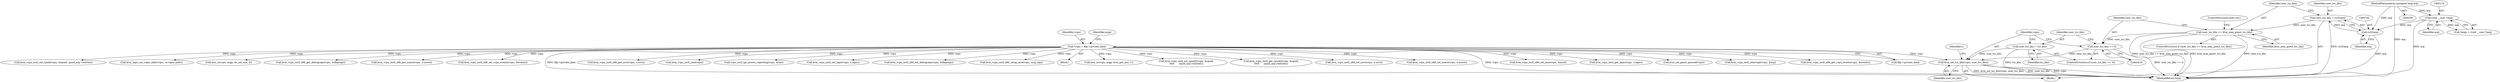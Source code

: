digraph "0_linux_fda4e2e85589191b123d31cdc21fd33ee70f50fd_3@pointer" {
"1000758" [label="(Call,kvm_set_tsc_khz(vcpu, user_tsc_khz))"];
"1000106" [label="(Call,*vcpu = filp->private_data)"];
"1000752" [label="(Call,user_tsc_khz == 0)"];
"1000747" [label="(Call,user_tsc_khz >= kvm_max_guest_tsc_khz)"];
"1000741" [label="(Call,user_tsc_khz = (u32)arg)"];
"1000743" [label="(Call,(u32)arg)"];
"1000114" [label="(Call,(void __user *)arg)"];
"1000103" [label="(MethodParameterIn,unsigned long arg)"];
"1000755" [label="(Call,user_tsc_khz = tsc_khz)"];
"1000755" [label="(Call,user_tsc_khz = tsc_khz)"];
"1000655" [label="(Call,kvm_vcpu_ioctl_x86_set_xsave(vcpu, u.xsave))"];
"1000754" [label="(Literal,0)"];
"1000760" [label="(Identifier,user_tsc_khz)"];
"1000493" [label="(Call,kvm_vcpu_ioctl_x86_set_mce(vcpu, &mce))"];
"1000751" [label="(ControlStructure,if (user_tsc_khz == 0))"];
"1000741" [label="(Call,user_tsc_khz = (u32)arg)"];
"1000759" [label="(Identifier,vcpu)"];
"1000161" [label="(Call,kvm_vcpu_ioctl_get_lapic(vcpu, u.lapic))"];
"1000779" [label="(Call,kvm_set_guest_paused(vcpu))"];
"1000756" [label="(Identifier,user_tsc_khz)"];
"1000246" [label="(Call,kvm_vcpu_ioctl_interrupt(vcpu, &irq))"];
"1000746" [label="(ControlStructure,if (user_tsc_khz >= kvm_max_guest_tsc_khz))"];
"1000758" [label="(Call,kvm_set_tsc_khz(vcpu, user_tsc_khz))"];
"1000750" [label="(ControlStructure,goto out;)"];
"1000107" [label="(Identifier,vcpu)"];
"1000112" [label="(Call,*argp = (void __user *)arg)"];
"1000752" [label="(Call,user_tsc_khz == 0)"];
"1000501" [label="(Call,kvm_vcpu_ioctl_x86_get_vcpu_events(vcpu, &events))"];
"1000108" [label="(Call,filp->private_data)"];
"1000748" [label="(Identifier,user_tsc_khz)"];
"1000113" [label="(Identifier,argp)"];
"1000279" [label="(Call,kvm_vcpu_ioctl_set_cpuid(vcpu, &cpuid, cpuid_arg->entries))"];
"1000449" [label="(Call,kvm_lapic_set_vapic_addr(vcpu, va.vapic_addr))"];
"1000743" [label="(Call,(u32)arg)"];
"1000375" [label="(Call,msr_io(vcpu, argp, do_set_msr, 0))"];
"1000546" [label="(Call,kvm_vcpu_ioctl_x86_get_debugregs(vcpu, &dbgregs))"];
"1000608" [label="(Call,kvm_vcpu_ioctl_x86_get_xsave(vcpu, u.xsave))"];
"1000538" [label="(Call,kvm_vcpu_ioctl_x86_set_vcpu_events(vcpu, &events))"];
"1000747" [label="(Call,user_tsc_khz >= kvm_max_guest_tsc_khz)"];
"1000749" [label="(Identifier,kvm_max_guest_tsc_khz)"];
"1000681" [label="(Call,kvm_vcpu_ioctl_x86_get_xcrs(vcpu, u.xcrs))"];
"1000742" [label="(Identifier,user_tsc_khz)"];
"1000757" [label="(Identifier,tsc_khz)"];
"1000106" [label="(Call,*vcpu = filp->private_data)"];
"1000114" [label="(Call,(void __user *)arg)"];
"1000735" [label="(Block,)"];
"1000753" [label="(Identifier,user_tsc_khz)"];
"1000255" [label="(Call,kvm_vcpu_ioctl_nmi(vcpu))"];
"1000398" [label="(Call,vcpu_ioctl_tpr_access_reporting(vcpu, &tac))"];
"1000103" [label="(MethodParameterIn,unsigned long arg)"];
"1000223" [label="(Call,kvm_vcpu_ioctl_set_lapic(vcpu, u.lapic))"];
"1000583" [label="(Call,kvm_vcpu_ioctl_x86_set_debugregs(vcpu, &dbgregs))"];
"1000116" [label="(Identifier,arg)"];
"1000794" [label="(MethodReturn,long)"];
"1000472" [label="(Call,kvm_vcpu_ioctl_x86_setup_mce(vcpu, mcg_cap))"];
"1000104" [label="(Block,)"];
"1000745" [label="(Identifier,arg)"];
"1000366" [label="(Call,msr_io(vcpu, argp, kvm_get_msr, 1))"];
"1000308" [label="(Call,kvm_vcpu_ioctl_set_cpuid2(vcpu, &cpuid,\n\t\t\t\t\t      cpuid_arg->entries))"];
"1000337" [label="(Call,kvm_vcpu_ioctl_get_cpuid2(vcpu, &cpuid,\n\t\t\t\t\t      cpuid_arg->entries))"];
"1000762" [label="(Identifier,r)"];
"1000728" [label="(Call,kvm_vcpu_ioctl_x86_set_xcrs(vcpu, u.xcrs))"];
"1000758" -> "1000735"  [label="AST: "];
"1000758" -> "1000760"  [label="CFG: "];
"1000759" -> "1000758"  [label="AST: "];
"1000760" -> "1000758"  [label="AST: "];
"1000762" -> "1000758"  [label="CFG: "];
"1000758" -> "1000794"  [label="DDG: kvm_set_tsc_khz(vcpu, user_tsc_khz)"];
"1000758" -> "1000794"  [label="DDG: user_tsc_khz"];
"1000758" -> "1000794"  [label="DDG: vcpu"];
"1000106" -> "1000758"  [label="DDG: vcpu"];
"1000752" -> "1000758"  [label="DDG: user_tsc_khz"];
"1000755" -> "1000758"  [label="DDG: user_tsc_khz"];
"1000106" -> "1000104"  [label="AST: "];
"1000106" -> "1000108"  [label="CFG: "];
"1000107" -> "1000106"  [label="AST: "];
"1000108" -> "1000106"  [label="AST: "];
"1000113" -> "1000106"  [label="CFG: "];
"1000106" -> "1000794"  [label="DDG: filp->private_data"];
"1000106" -> "1000794"  [label="DDG: vcpu"];
"1000106" -> "1000161"  [label="DDG: vcpu"];
"1000106" -> "1000223"  [label="DDG: vcpu"];
"1000106" -> "1000246"  [label="DDG: vcpu"];
"1000106" -> "1000255"  [label="DDG: vcpu"];
"1000106" -> "1000279"  [label="DDG: vcpu"];
"1000106" -> "1000308"  [label="DDG: vcpu"];
"1000106" -> "1000337"  [label="DDG: vcpu"];
"1000106" -> "1000366"  [label="DDG: vcpu"];
"1000106" -> "1000375"  [label="DDG: vcpu"];
"1000106" -> "1000398"  [label="DDG: vcpu"];
"1000106" -> "1000449"  [label="DDG: vcpu"];
"1000106" -> "1000472"  [label="DDG: vcpu"];
"1000106" -> "1000493"  [label="DDG: vcpu"];
"1000106" -> "1000501"  [label="DDG: vcpu"];
"1000106" -> "1000538"  [label="DDG: vcpu"];
"1000106" -> "1000546"  [label="DDG: vcpu"];
"1000106" -> "1000583"  [label="DDG: vcpu"];
"1000106" -> "1000608"  [label="DDG: vcpu"];
"1000106" -> "1000655"  [label="DDG: vcpu"];
"1000106" -> "1000681"  [label="DDG: vcpu"];
"1000106" -> "1000728"  [label="DDG: vcpu"];
"1000106" -> "1000779"  [label="DDG: vcpu"];
"1000752" -> "1000751"  [label="AST: "];
"1000752" -> "1000754"  [label="CFG: "];
"1000753" -> "1000752"  [label="AST: "];
"1000754" -> "1000752"  [label="AST: "];
"1000756" -> "1000752"  [label="CFG: "];
"1000759" -> "1000752"  [label="CFG: "];
"1000752" -> "1000794"  [label="DDG: user_tsc_khz == 0"];
"1000747" -> "1000752"  [label="DDG: user_tsc_khz"];
"1000747" -> "1000746"  [label="AST: "];
"1000747" -> "1000749"  [label="CFG: "];
"1000748" -> "1000747"  [label="AST: "];
"1000749" -> "1000747"  [label="AST: "];
"1000750" -> "1000747"  [label="CFG: "];
"1000753" -> "1000747"  [label="CFG: "];
"1000747" -> "1000794"  [label="DDG: user_tsc_khz"];
"1000747" -> "1000794"  [label="DDG: user_tsc_khz >= kvm_max_guest_tsc_khz"];
"1000747" -> "1000794"  [label="DDG: kvm_max_guest_tsc_khz"];
"1000741" -> "1000747"  [label="DDG: user_tsc_khz"];
"1000741" -> "1000735"  [label="AST: "];
"1000741" -> "1000743"  [label="CFG: "];
"1000742" -> "1000741"  [label="AST: "];
"1000743" -> "1000741"  [label="AST: "];
"1000748" -> "1000741"  [label="CFG: "];
"1000741" -> "1000794"  [label="DDG: (u32)arg"];
"1000743" -> "1000741"  [label="DDG: arg"];
"1000743" -> "1000745"  [label="CFG: "];
"1000744" -> "1000743"  [label="AST: "];
"1000745" -> "1000743"  [label="AST: "];
"1000743" -> "1000794"  [label="DDG: arg"];
"1000114" -> "1000743"  [label="DDG: arg"];
"1000103" -> "1000743"  [label="DDG: arg"];
"1000114" -> "1000112"  [label="AST: "];
"1000114" -> "1000116"  [label="CFG: "];
"1000115" -> "1000114"  [label="AST: "];
"1000116" -> "1000114"  [label="AST: "];
"1000112" -> "1000114"  [label="CFG: "];
"1000114" -> "1000794"  [label="DDG: arg"];
"1000114" -> "1000112"  [label="DDG: arg"];
"1000103" -> "1000114"  [label="DDG: arg"];
"1000103" -> "1000100"  [label="AST: "];
"1000103" -> "1000794"  [label="DDG: arg"];
"1000755" -> "1000751"  [label="AST: "];
"1000755" -> "1000757"  [label="CFG: "];
"1000756" -> "1000755"  [label="AST: "];
"1000757" -> "1000755"  [label="AST: "];
"1000759" -> "1000755"  [label="CFG: "];
"1000755" -> "1000794"  [label="DDG: tsc_khz"];
}
